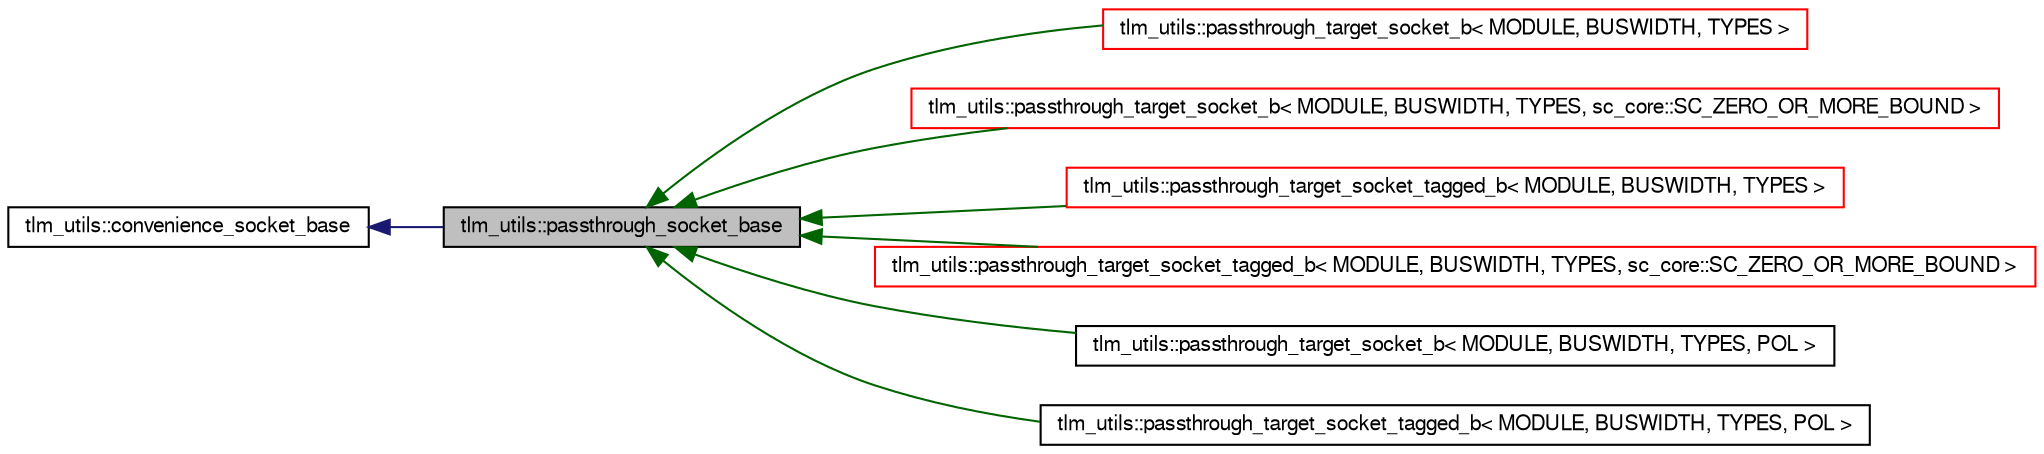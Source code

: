 digraph G
{
  edge [fontname="FreeSans",fontsize="10",labelfontname="FreeSans",labelfontsize="10"];
  node [fontname="FreeSans",fontsize="10",shape=record];
  rankdir=LR;
  Node1 [label="tlm_utils::passthrough_socket_base",height=0.2,width=0.4,color="black", fillcolor="grey75", style="filled" fontcolor="black"];
  Node2 -> Node1 [dir=back,color="midnightblue",fontsize="10",style="solid",fontname="FreeSans"];
  Node2 [label="tlm_utils::convenience_socket_base",height=0.2,width=0.4,color="black", fillcolor="white", style="filled",URL="$a00004.html"];
  Node1 -> Node3 [dir=back,color="darkgreen",fontsize="10",style="solid",fontname="FreeSans"];
  Node3 [label="tlm_utils::passthrough_target_socket_b\< MODULE, BUSWIDTH, TYPES \>",height=0.2,width=0.4,color="red", fillcolor="white", style="filled",URL="$a00026.html"];
  Node1 -> Node4 [dir=back,color="darkgreen",fontsize="10",style="solid",fontname="FreeSans"];
  Node4 [label="tlm_utils::passthrough_target_socket_b\< MODULE, BUSWIDTH, TYPES, sc_core::SC_ZERO_OR_MORE_BOUND \>",height=0.2,width=0.4,color="red", fillcolor="white", style="filled",URL="$a00026.html"];
  Node1 -> Node5 [dir=back,color="darkgreen",fontsize="10",style="solid",fontname="FreeSans"];
  Node5 [label="tlm_utils::passthrough_target_socket_tagged_b\< MODULE, BUSWIDTH, TYPES \>",height=0.2,width=0.4,color="red", fillcolor="white", style="filled",URL="$a00029.html"];
  Node1 -> Node6 [dir=back,color="darkgreen",fontsize="10",style="solid",fontname="FreeSans"];
  Node6 [label="tlm_utils::passthrough_target_socket_tagged_b\< MODULE, BUSWIDTH, TYPES, sc_core::SC_ZERO_OR_MORE_BOUND \>",height=0.2,width=0.4,color="red", fillcolor="white", style="filled",URL="$a00029.html"];
  Node1 -> Node7 [dir=back,color="darkgreen",fontsize="10",style="solid",fontname="FreeSans"];
  Node7 [label="tlm_utils::passthrough_target_socket_b\< MODULE, BUSWIDTH, TYPES, POL \>",height=0.2,width=0.4,color="black", fillcolor="white", style="filled",URL="$a00026.html"];
  Node1 -> Node8 [dir=back,color="darkgreen",fontsize="10",style="solid",fontname="FreeSans"];
  Node8 [label="tlm_utils::passthrough_target_socket_tagged_b\< MODULE, BUSWIDTH, TYPES, POL \>",height=0.2,width=0.4,color="black", fillcolor="white", style="filled",URL="$a00029.html"];
}
